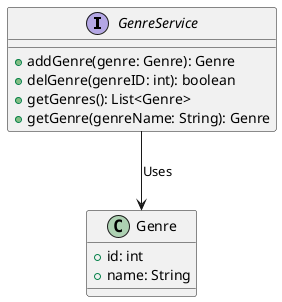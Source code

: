 @startuml

interface GenreService {
    +addGenre(genre: Genre): Genre
    +delGenre(genreID: int): boolean
    +getGenres(): List<Genre>
    +getGenre(genreName: String): Genre
}

class Genre {
    +id: int
    +name: String
}

GenreService --> Genre: Uses
@enduml